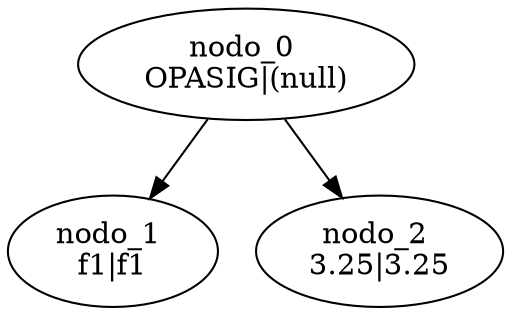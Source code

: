 digraph G {
	"nodo_0 \nOPASIG|(null)" -> "nodo_1 \nf1|f1"
	"nodo_0 \nOPASIG|(null)" -> "nodo_2 \n3.25|3.25"
}